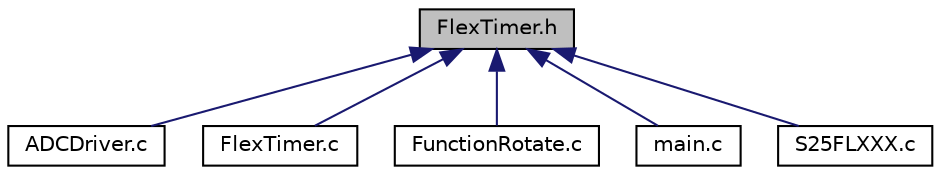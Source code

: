 digraph "FlexTimer.h"
{
  edge [fontname="Helvetica",fontsize="10",labelfontname="Helvetica",labelfontsize="10"];
  node [fontname="Helvetica",fontsize="10",shape=record];
  Node3 [label="FlexTimer.h",height=0.2,width=0.4,color="black", fillcolor="grey75", style="filled", fontcolor="black"];
  Node3 -> Node4 [dir="back",color="midnightblue",fontsize="10",style="solid",fontname="Helvetica"];
  Node4 [label="ADCDriver.c",height=0.2,width=0.4,color="black", fillcolor="white", style="filled",URL="$_a_d_c_driver_8c.html"];
  Node3 -> Node5 [dir="back",color="midnightblue",fontsize="10",style="solid",fontname="Helvetica"];
  Node5 [label="FlexTimer.c",height=0.2,width=0.4,color="black", fillcolor="white", style="filled",URL="$_flex_timer_8c.html",tooltip="This is the starter file of FlexTimer. In this file the FlexTimer is configured in overflow mode..."];
  Node3 -> Node6 [dir="back",color="midnightblue",fontsize="10",style="solid",fontname="Helvetica"];
  Node6 [label="FunctionRotate.c",height=0.2,width=0.4,color="black", fillcolor="white", style="filled",URL="$_function_rotate_8c.html"];
  Node3 -> Node7 [dir="back",color="midnightblue",fontsize="10",style="solid",fontname="Helvetica"];
  Node7 [label="main.c",height=0.2,width=0.4,color="black", fillcolor="white", style="filled",URL="$main_8c.html"];
  Node3 -> Node8 [dir="back",color="midnightblue",fontsize="10",style="solid",fontname="Helvetica"];
  Node8 [label="S25FLXXX.c",height=0.2,width=0.4,color="black", fillcolor="white", style="filled",URL="$_s25_f_l_x_x_x_8c.html"];
}
